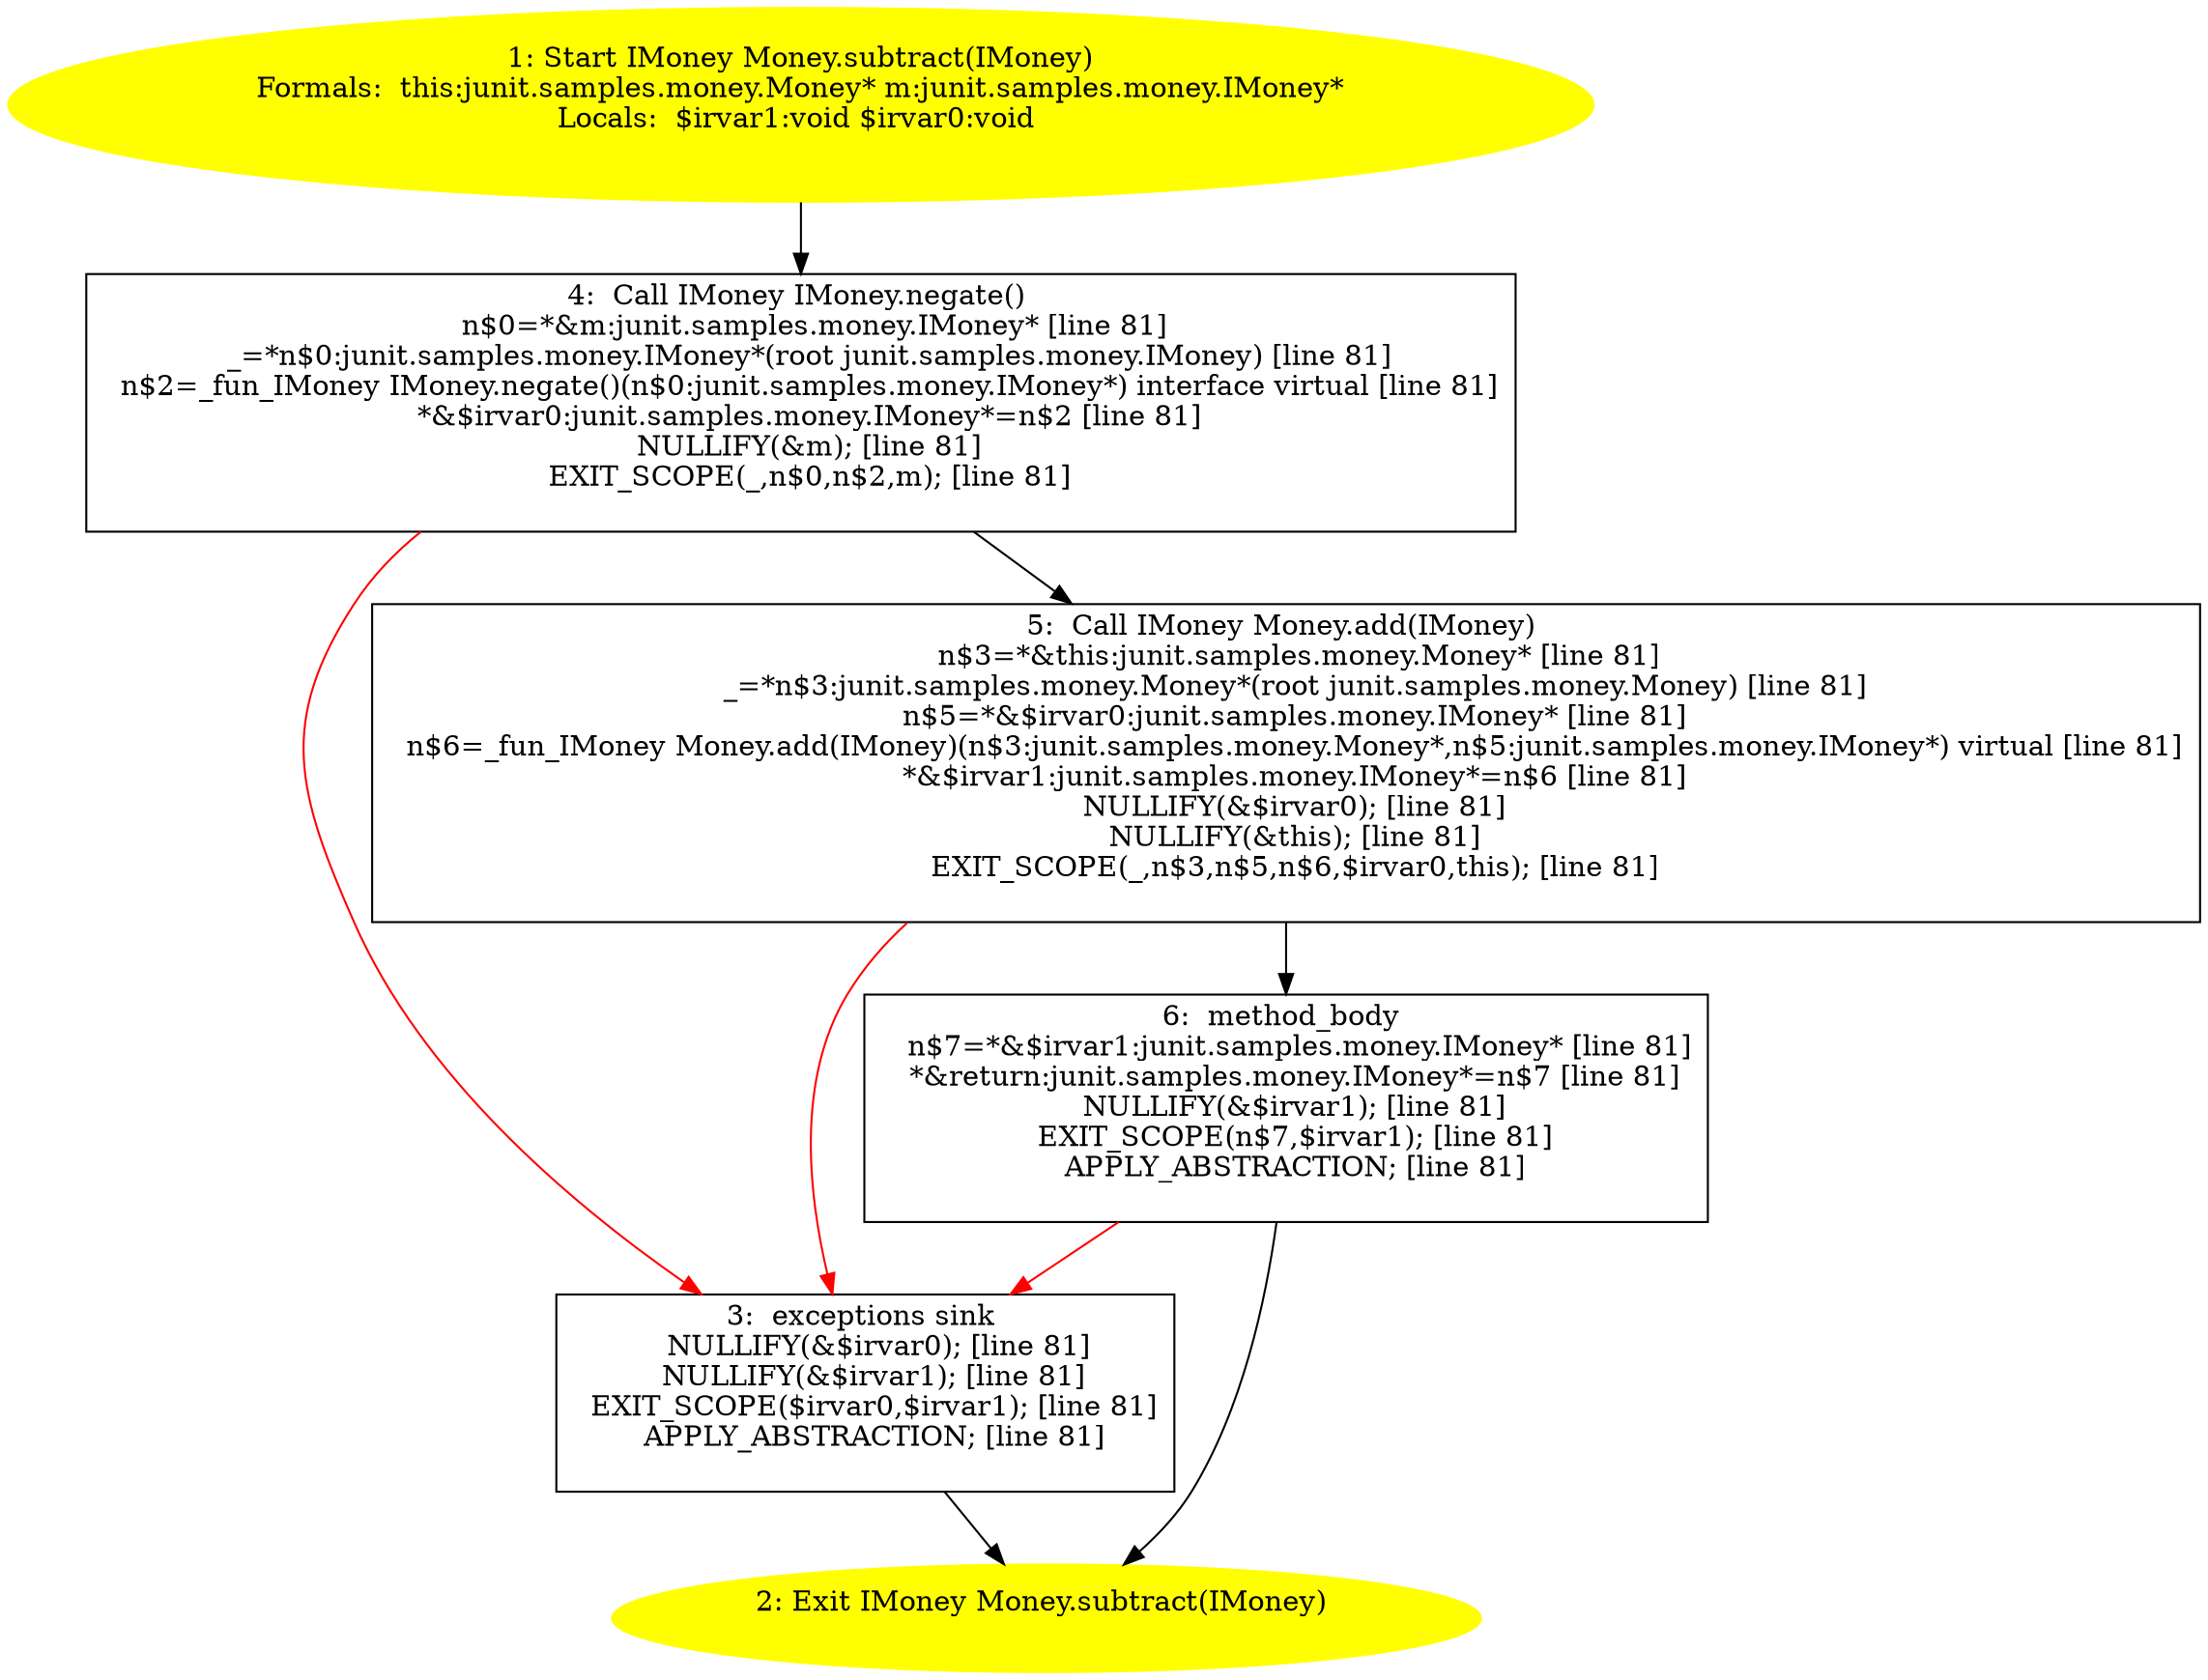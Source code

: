 /* @generated */
digraph cfg {
"junit.samples.money.Money.subtract(junit.samples.money.IMoney):junit.samples.money.IMoney.80b5b9d7db68c23e310830aeb5b04758_1" [label="1: Start IMoney Money.subtract(IMoney)\nFormals:  this:junit.samples.money.Money* m:junit.samples.money.IMoney*\nLocals:  $irvar1:void $irvar0:void \n  " color=yellow style=filled]
	

	 "junit.samples.money.Money.subtract(junit.samples.money.IMoney):junit.samples.money.IMoney.80b5b9d7db68c23e310830aeb5b04758_1" -> "junit.samples.money.Money.subtract(junit.samples.money.IMoney):junit.samples.money.IMoney.80b5b9d7db68c23e310830aeb5b04758_4" ;
"junit.samples.money.Money.subtract(junit.samples.money.IMoney):junit.samples.money.IMoney.80b5b9d7db68c23e310830aeb5b04758_2" [label="2: Exit IMoney Money.subtract(IMoney) \n  " color=yellow style=filled]
	

"junit.samples.money.Money.subtract(junit.samples.money.IMoney):junit.samples.money.IMoney.80b5b9d7db68c23e310830aeb5b04758_3" [label="3:  exceptions sink \n   NULLIFY(&$irvar0); [line 81]\n  NULLIFY(&$irvar1); [line 81]\n  EXIT_SCOPE($irvar0,$irvar1); [line 81]\n  APPLY_ABSTRACTION; [line 81]\n " shape="box"]
	

	 "junit.samples.money.Money.subtract(junit.samples.money.IMoney):junit.samples.money.IMoney.80b5b9d7db68c23e310830aeb5b04758_3" -> "junit.samples.money.Money.subtract(junit.samples.money.IMoney):junit.samples.money.IMoney.80b5b9d7db68c23e310830aeb5b04758_2" ;
"junit.samples.money.Money.subtract(junit.samples.money.IMoney):junit.samples.money.IMoney.80b5b9d7db68c23e310830aeb5b04758_4" [label="4:  Call IMoney IMoney.negate() \n   n$0=*&m:junit.samples.money.IMoney* [line 81]\n  _=*n$0:junit.samples.money.IMoney*(root junit.samples.money.IMoney) [line 81]\n  n$2=_fun_IMoney IMoney.negate()(n$0:junit.samples.money.IMoney*) interface virtual [line 81]\n  *&$irvar0:junit.samples.money.IMoney*=n$2 [line 81]\n  NULLIFY(&m); [line 81]\n  EXIT_SCOPE(_,n$0,n$2,m); [line 81]\n " shape="box"]
	

	 "junit.samples.money.Money.subtract(junit.samples.money.IMoney):junit.samples.money.IMoney.80b5b9d7db68c23e310830aeb5b04758_4" -> "junit.samples.money.Money.subtract(junit.samples.money.IMoney):junit.samples.money.IMoney.80b5b9d7db68c23e310830aeb5b04758_5" ;
	 "junit.samples.money.Money.subtract(junit.samples.money.IMoney):junit.samples.money.IMoney.80b5b9d7db68c23e310830aeb5b04758_4" -> "junit.samples.money.Money.subtract(junit.samples.money.IMoney):junit.samples.money.IMoney.80b5b9d7db68c23e310830aeb5b04758_3" [color="red" ];
"junit.samples.money.Money.subtract(junit.samples.money.IMoney):junit.samples.money.IMoney.80b5b9d7db68c23e310830aeb5b04758_5" [label="5:  Call IMoney Money.add(IMoney) \n   n$3=*&this:junit.samples.money.Money* [line 81]\n  _=*n$3:junit.samples.money.Money*(root junit.samples.money.Money) [line 81]\n  n$5=*&$irvar0:junit.samples.money.IMoney* [line 81]\n  n$6=_fun_IMoney Money.add(IMoney)(n$3:junit.samples.money.Money*,n$5:junit.samples.money.IMoney*) virtual [line 81]\n  *&$irvar1:junit.samples.money.IMoney*=n$6 [line 81]\n  NULLIFY(&$irvar0); [line 81]\n  NULLIFY(&this); [line 81]\n  EXIT_SCOPE(_,n$3,n$5,n$6,$irvar0,this); [line 81]\n " shape="box"]
	

	 "junit.samples.money.Money.subtract(junit.samples.money.IMoney):junit.samples.money.IMoney.80b5b9d7db68c23e310830aeb5b04758_5" -> "junit.samples.money.Money.subtract(junit.samples.money.IMoney):junit.samples.money.IMoney.80b5b9d7db68c23e310830aeb5b04758_6" ;
	 "junit.samples.money.Money.subtract(junit.samples.money.IMoney):junit.samples.money.IMoney.80b5b9d7db68c23e310830aeb5b04758_5" -> "junit.samples.money.Money.subtract(junit.samples.money.IMoney):junit.samples.money.IMoney.80b5b9d7db68c23e310830aeb5b04758_3" [color="red" ];
"junit.samples.money.Money.subtract(junit.samples.money.IMoney):junit.samples.money.IMoney.80b5b9d7db68c23e310830aeb5b04758_6" [label="6:  method_body \n   n$7=*&$irvar1:junit.samples.money.IMoney* [line 81]\n  *&return:junit.samples.money.IMoney*=n$7 [line 81]\n  NULLIFY(&$irvar1); [line 81]\n  EXIT_SCOPE(n$7,$irvar1); [line 81]\n  APPLY_ABSTRACTION; [line 81]\n " shape="box"]
	

	 "junit.samples.money.Money.subtract(junit.samples.money.IMoney):junit.samples.money.IMoney.80b5b9d7db68c23e310830aeb5b04758_6" -> "junit.samples.money.Money.subtract(junit.samples.money.IMoney):junit.samples.money.IMoney.80b5b9d7db68c23e310830aeb5b04758_2" ;
	 "junit.samples.money.Money.subtract(junit.samples.money.IMoney):junit.samples.money.IMoney.80b5b9d7db68c23e310830aeb5b04758_6" -> "junit.samples.money.Money.subtract(junit.samples.money.IMoney):junit.samples.money.IMoney.80b5b9d7db68c23e310830aeb5b04758_3" [color="red" ];
}

